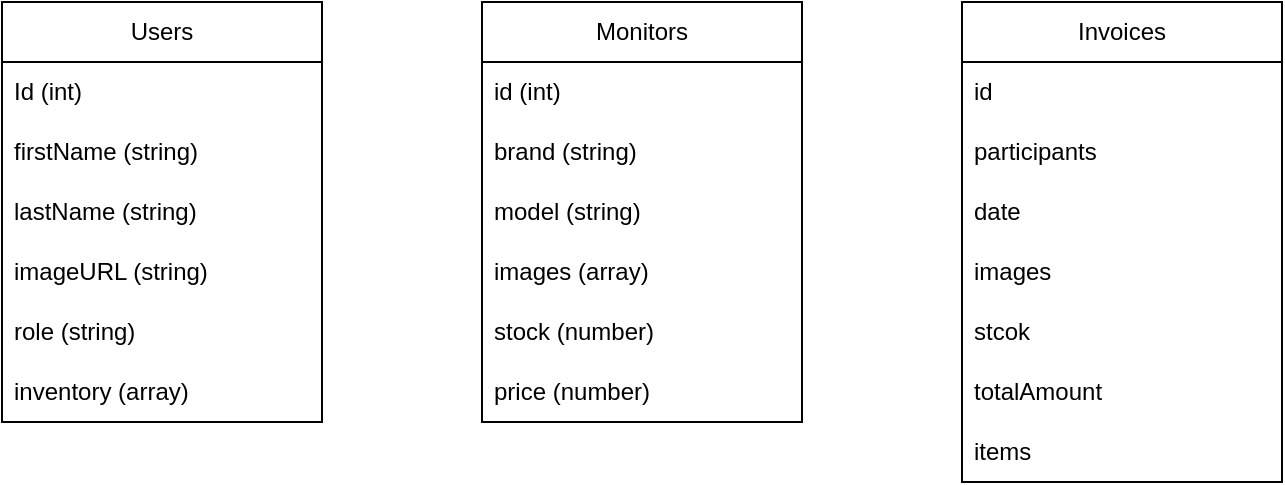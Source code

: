 <mxfile version="26.0.16">
  <diagram name="Page-1" id="bgmMo06Dy1Uw2mjGUEPc">
    <mxGraphModel dx="1224" dy="625" grid="1" gridSize="10" guides="1" tooltips="1" connect="1" arrows="1" fold="1" page="1" pageScale="1" pageWidth="850" pageHeight="1100" math="0" shadow="0">
      <root>
        <mxCell id="0" />
        <mxCell id="1" parent="0" />
        <mxCell id="UwPWVe9KZ68xoLhMQUIq-1" value="Users" style="swimlane;fontStyle=0;childLayout=stackLayout;horizontal=1;startSize=30;horizontalStack=0;resizeParent=1;resizeParentMax=0;resizeLast=0;collapsible=1;marginBottom=0;whiteSpace=wrap;html=1;" vertex="1" parent="1">
          <mxGeometry x="80" y="80" width="160" height="210" as="geometry">
            <mxRectangle x="350" y="260" width="60" height="30" as="alternateBounds" />
          </mxGeometry>
        </mxCell>
        <mxCell id="UwPWVe9KZ68xoLhMQUIq-2" value="Id (int)" style="text;strokeColor=none;fillColor=none;align=left;verticalAlign=middle;spacingLeft=4;spacingRight=4;overflow=hidden;points=[[0,0.5],[1,0.5]];portConstraint=eastwest;rotatable=0;whiteSpace=wrap;html=1;" vertex="1" parent="UwPWVe9KZ68xoLhMQUIq-1">
          <mxGeometry y="30" width="160" height="30" as="geometry" />
        </mxCell>
        <mxCell id="UwPWVe9KZ68xoLhMQUIq-3" value="firstName (string)" style="text;strokeColor=none;fillColor=none;align=left;verticalAlign=middle;spacingLeft=4;spacingRight=4;overflow=hidden;points=[[0,0.5],[1,0.5]];portConstraint=eastwest;rotatable=0;whiteSpace=wrap;html=1;" vertex="1" parent="UwPWVe9KZ68xoLhMQUIq-1">
          <mxGeometry y="60" width="160" height="30" as="geometry" />
        </mxCell>
        <mxCell id="UwPWVe9KZ68xoLhMQUIq-4" value="lastName (string)" style="text;strokeColor=none;fillColor=none;align=left;verticalAlign=middle;spacingLeft=4;spacingRight=4;overflow=hidden;points=[[0,0.5],[1,0.5]];portConstraint=eastwest;rotatable=0;whiteSpace=wrap;html=1;" vertex="1" parent="UwPWVe9KZ68xoLhMQUIq-1">
          <mxGeometry y="90" width="160" height="30" as="geometry" />
        </mxCell>
        <mxCell id="UwPWVe9KZ68xoLhMQUIq-15" value="imageURL (string)" style="text;strokeColor=none;fillColor=none;align=left;verticalAlign=middle;spacingLeft=4;spacingRight=4;overflow=hidden;points=[[0,0.5],[1,0.5]];portConstraint=eastwest;rotatable=0;whiteSpace=wrap;html=1;" vertex="1" parent="UwPWVe9KZ68xoLhMQUIq-1">
          <mxGeometry y="120" width="160" height="30" as="geometry" />
        </mxCell>
        <mxCell id="UwPWVe9KZ68xoLhMQUIq-16" value="role (string)" style="text;strokeColor=none;fillColor=none;align=left;verticalAlign=middle;spacingLeft=4;spacingRight=4;overflow=hidden;points=[[0,0.5],[1,0.5]];portConstraint=eastwest;rotatable=0;whiteSpace=wrap;html=1;" vertex="1" parent="UwPWVe9KZ68xoLhMQUIq-1">
          <mxGeometry y="150" width="160" height="30" as="geometry" />
        </mxCell>
        <mxCell id="UwPWVe9KZ68xoLhMQUIq-17" value="inventory (array)" style="text;strokeColor=none;fillColor=none;align=left;verticalAlign=middle;spacingLeft=4;spacingRight=4;overflow=hidden;points=[[0,0.5],[1,0.5]];portConstraint=eastwest;rotatable=0;whiteSpace=wrap;html=1;" vertex="1" parent="UwPWVe9KZ68xoLhMQUIq-1">
          <mxGeometry y="180" width="160" height="30" as="geometry" />
        </mxCell>
        <mxCell id="UwPWVe9KZ68xoLhMQUIq-18" value="Monitors" style="swimlane;fontStyle=0;childLayout=stackLayout;horizontal=1;startSize=30;horizontalStack=0;resizeParent=1;resizeParentMax=0;resizeLast=0;collapsible=1;marginBottom=0;whiteSpace=wrap;html=1;" vertex="1" parent="1">
          <mxGeometry x="320" y="80" width="160" height="210" as="geometry" />
        </mxCell>
        <mxCell id="UwPWVe9KZ68xoLhMQUIq-19" value="id (int)" style="text;strokeColor=none;fillColor=none;align=left;verticalAlign=middle;spacingLeft=4;spacingRight=4;overflow=hidden;points=[[0,0.5],[1,0.5]];portConstraint=eastwest;rotatable=0;whiteSpace=wrap;html=1;" vertex="1" parent="UwPWVe9KZ68xoLhMQUIq-18">
          <mxGeometry y="30" width="160" height="30" as="geometry" />
        </mxCell>
        <mxCell id="UwPWVe9KZ68xoLhMQUIq-20" value="brand (string)" style="text;strokeColor=none;fillColor=none;align=left;verticalAlign=middle;spacingLeft=4;spacingRight=4;overflow=hidden;points=[[0,0.5],[1,0.5]];portConstraint=eastwest;rotatable=0;whiteSpace=wrap;html=1;" vertex="1" parent="UwPWVe9KZ68xoLhMQUIq-18">
          <mxGeometry y="60" width="160" height="30" as="geometry" />
        </mxCell>
        <mxCell id="UwPWVe9KZ68xoLhMQUIq-21" value="model (string)" style="text;strokeColor=none;fillColor=none;align=left;verticalAlign=middle;spacingLeft=4;spacingRight=4;overflow=hidden;points=[[0,0.5],[1,0.5]];portConstraint=eastwest;rotatable=0;whiteSpace=wrap;html=1;" vertex="1" parent="UwPWVe9KZ68xoLhMQUIq-18">
          <mxGeometry y="90" width="160" height="30" as="geometry" />
        </mxCell>
        <mxCell id="UwPWVe9KZ68xoLhMQUIq-22" value="images (array)" style="text;strokeColor=none;fillColor=none;align=left;verticalAlign=middle;spacingLeft=4;spacingRight=4;overflow=hidden;points=[[0,0.5],[1,0.5]];portConstraint=eastwest;rotatable=0;whiteSpace=wrap;html=1;" vertex="1" parent="UwPWVe9KZ68xoLhMQUIq-18">
          <mxGeometry y="120" width="160" height="30" as="geometry" />
        </mxCell>
        <mxCell id="UwPWVe9KZ68xoLhMQUIq-23" value="stock (number)" style="text;strokeColor=none;fillColor=none;align=left;verticalAlign=middle;spacingLeft=4;spacingRight=4;overflow=hidden;points=[[0,0.5],[1,0.5]];portConstraint=eastwest;rotatable=0;whiteSpace=wrap;html=1;" vertex="1" parent="UwPWVe9KZ68xoLhMQUIq-18">
          <mxGeometry y="150" width="160" height="30" as="geometry" />
        </mxCell>
        <mxCell id="UwPWVe9KZ68xoLhMQUIq-24" value="price (number)" style="text;strokeColor=none;fillColor=none;align=left;verticalAlign=middle;spacingLeft=4;spacingRight=4;overflow=hidden;points=[[0,0.5],[1,0.5]];portConstraint=eastwest;rotatable=0;whiteSpace=wrap;html=1;" vertex="1" parent="UwPWVe9KZ68xoLhMQUIq-18">
          <mxGeometry y="180" width="160" height="30" as="geometry" />
        </mxCell>
        <mxCell id="UwPWVe9KZ68xoLhMQUIq-25" value="Invoices" style="swimlane;fontStyle=0;childLayout=stackLayout;horizontal=1;startSize=30;horizontalStack=0;resizeParent=1;resizeParentMax=0;resizeLast=0;collapsible=1;marginBottom=0;whiteSpace=wrap;html=1;" vertex="1" parent="1">
          <mxGeometry x="560" y="80" width="160" height="240" as="geometry" />
        </mxCell>
        <mxCell id="UwPWVe9KZ68xoLhMQUIq-26" value="id" style="text;strokeColor=none;fillColor=none;align=left;verticalAlign=middle;spacingLeft=4;spacingRight=4;overflow=hidden;points=[[0,0.5],[1,0.5]];portConstraint=eastwest;rotatable=0;whiteSpace=wrap;html=1;" vertex="1" parent="UwPWVe9KZ68xoLhMQUIq-25">
          <mxGeometry y="30" width="160" height="30" as="geometry" />
        </mxCell>
        <mxCell id="UwPWVe9KZ68xoLhMQUIq-27" value="participants" style="text;strokeColor=none;fillColor=none;align=left;verticalAlign=middle;spacingLeft=4;spacingRight=4;overflow=hidden;points=[[0,0.5],[1,0.5]];portConstraint=eastwest;rotatable=0;whiteSpace=wrap;html=1;" vertex="1" parent="UwPWVe9KZ68xoLhMQUIq-25">
          <mxGeometry y="60" width="160" height="30" as="geometry" />
        </mxCell>
        <mxCell id="UwPWVe9KZ68xoLhMQUIq-28" value="date" style="text;strokeColor=none;fillColor=none;align=left;verticalAlign=middle;spacingLeft=4;spacingRight=4;overflow=hidden;points=[[0,0.5],[1,0.5]];portConstraint=eastwest;rotatable=0;whiteSpace=wrap;html=1;" vertex="1" parent="UwPWVe9KZ68xoLhMQUIq-25">
          <mxGeometry y="90" width="160" height="30" as="geometry" />
        </mxCell>
        <mxCell id="UwPWVe9KZ68xoLhMQUIq-29" value="images" style="text;strokeColor=none;fillColor=none;align=left;verticalAlign=middle;spacingLeft=4;spacingRight=4;overflow=hidden;points=[[0,0.5],[1,0.5]];portConstraint=eastwest;rotatable=0;whiteSpace=wrap;html=1;" vertex="1" parent="UwPWVe9KZ68xoLhMQUIq-25">
          <mxGeometry y="120" width="160" height="30" as="geometry" />
        </mxCell>
        <mxCell id="UwPWVe9KZ68xoLhMQUIq-30" value="stcok" style="text;strokeColor=none;fillColor=none;align=left;verticalAlign=middle;spacingLeft=4;spacingRight=4;overflow=hidden;points=[[0,0.5],[1,0.5]];portConstraint=eastwest;rotatable=0;whiteSpace=wrap;html=1;" vertex="1" parent="UwPWVe9KZ68xoLhMQUIq-25">
          <mxGeometry y="150" width="160" height="30" as="geometry" />
        </mxCell>
        <mxCell id="UwPWVe9KZ68xoLhMQUIq-31" value="totalAmount" style="text;strokeColor=none;fillColor=none;align=left;verticalAlign=middle;spacingLeft=4;spacingRight=4;overflow=hidden;points=[[0,0.5],[1,0.5]];portConstraint=eastwest;rotatable=0;whiteSpace=wrap;html=1;" vertex="1" parent="UwPWVe9KZ68xoLhMQUIq-25">
          <mxGeometry y="180" width="160" height="30" as="geometry" />
        </mxCell>
        <mxCell id="UwPWVe9KZ68xoLhMQUIq-32" value="items&amp;nbsp;" style="text;strokeColor=none;fillColor=none;align=left;verticalAlign=middle;spacingLeft=4;spacingRight=4;overflow=hidden;points=[[0,0.5],[1,0.5]];portConstraint=eastwest;rotatable=0;whiteSpace=wrap;html=1;" vertex="1" parent="UwPWVe9KZ68xoLhMQUIq-25">
          <mxGeometry y="210" width="160" height="30" as="geometry" />
        </mxCell>
      </root>
    </mxGraphModel>
  </diagram>
</mxfile>
